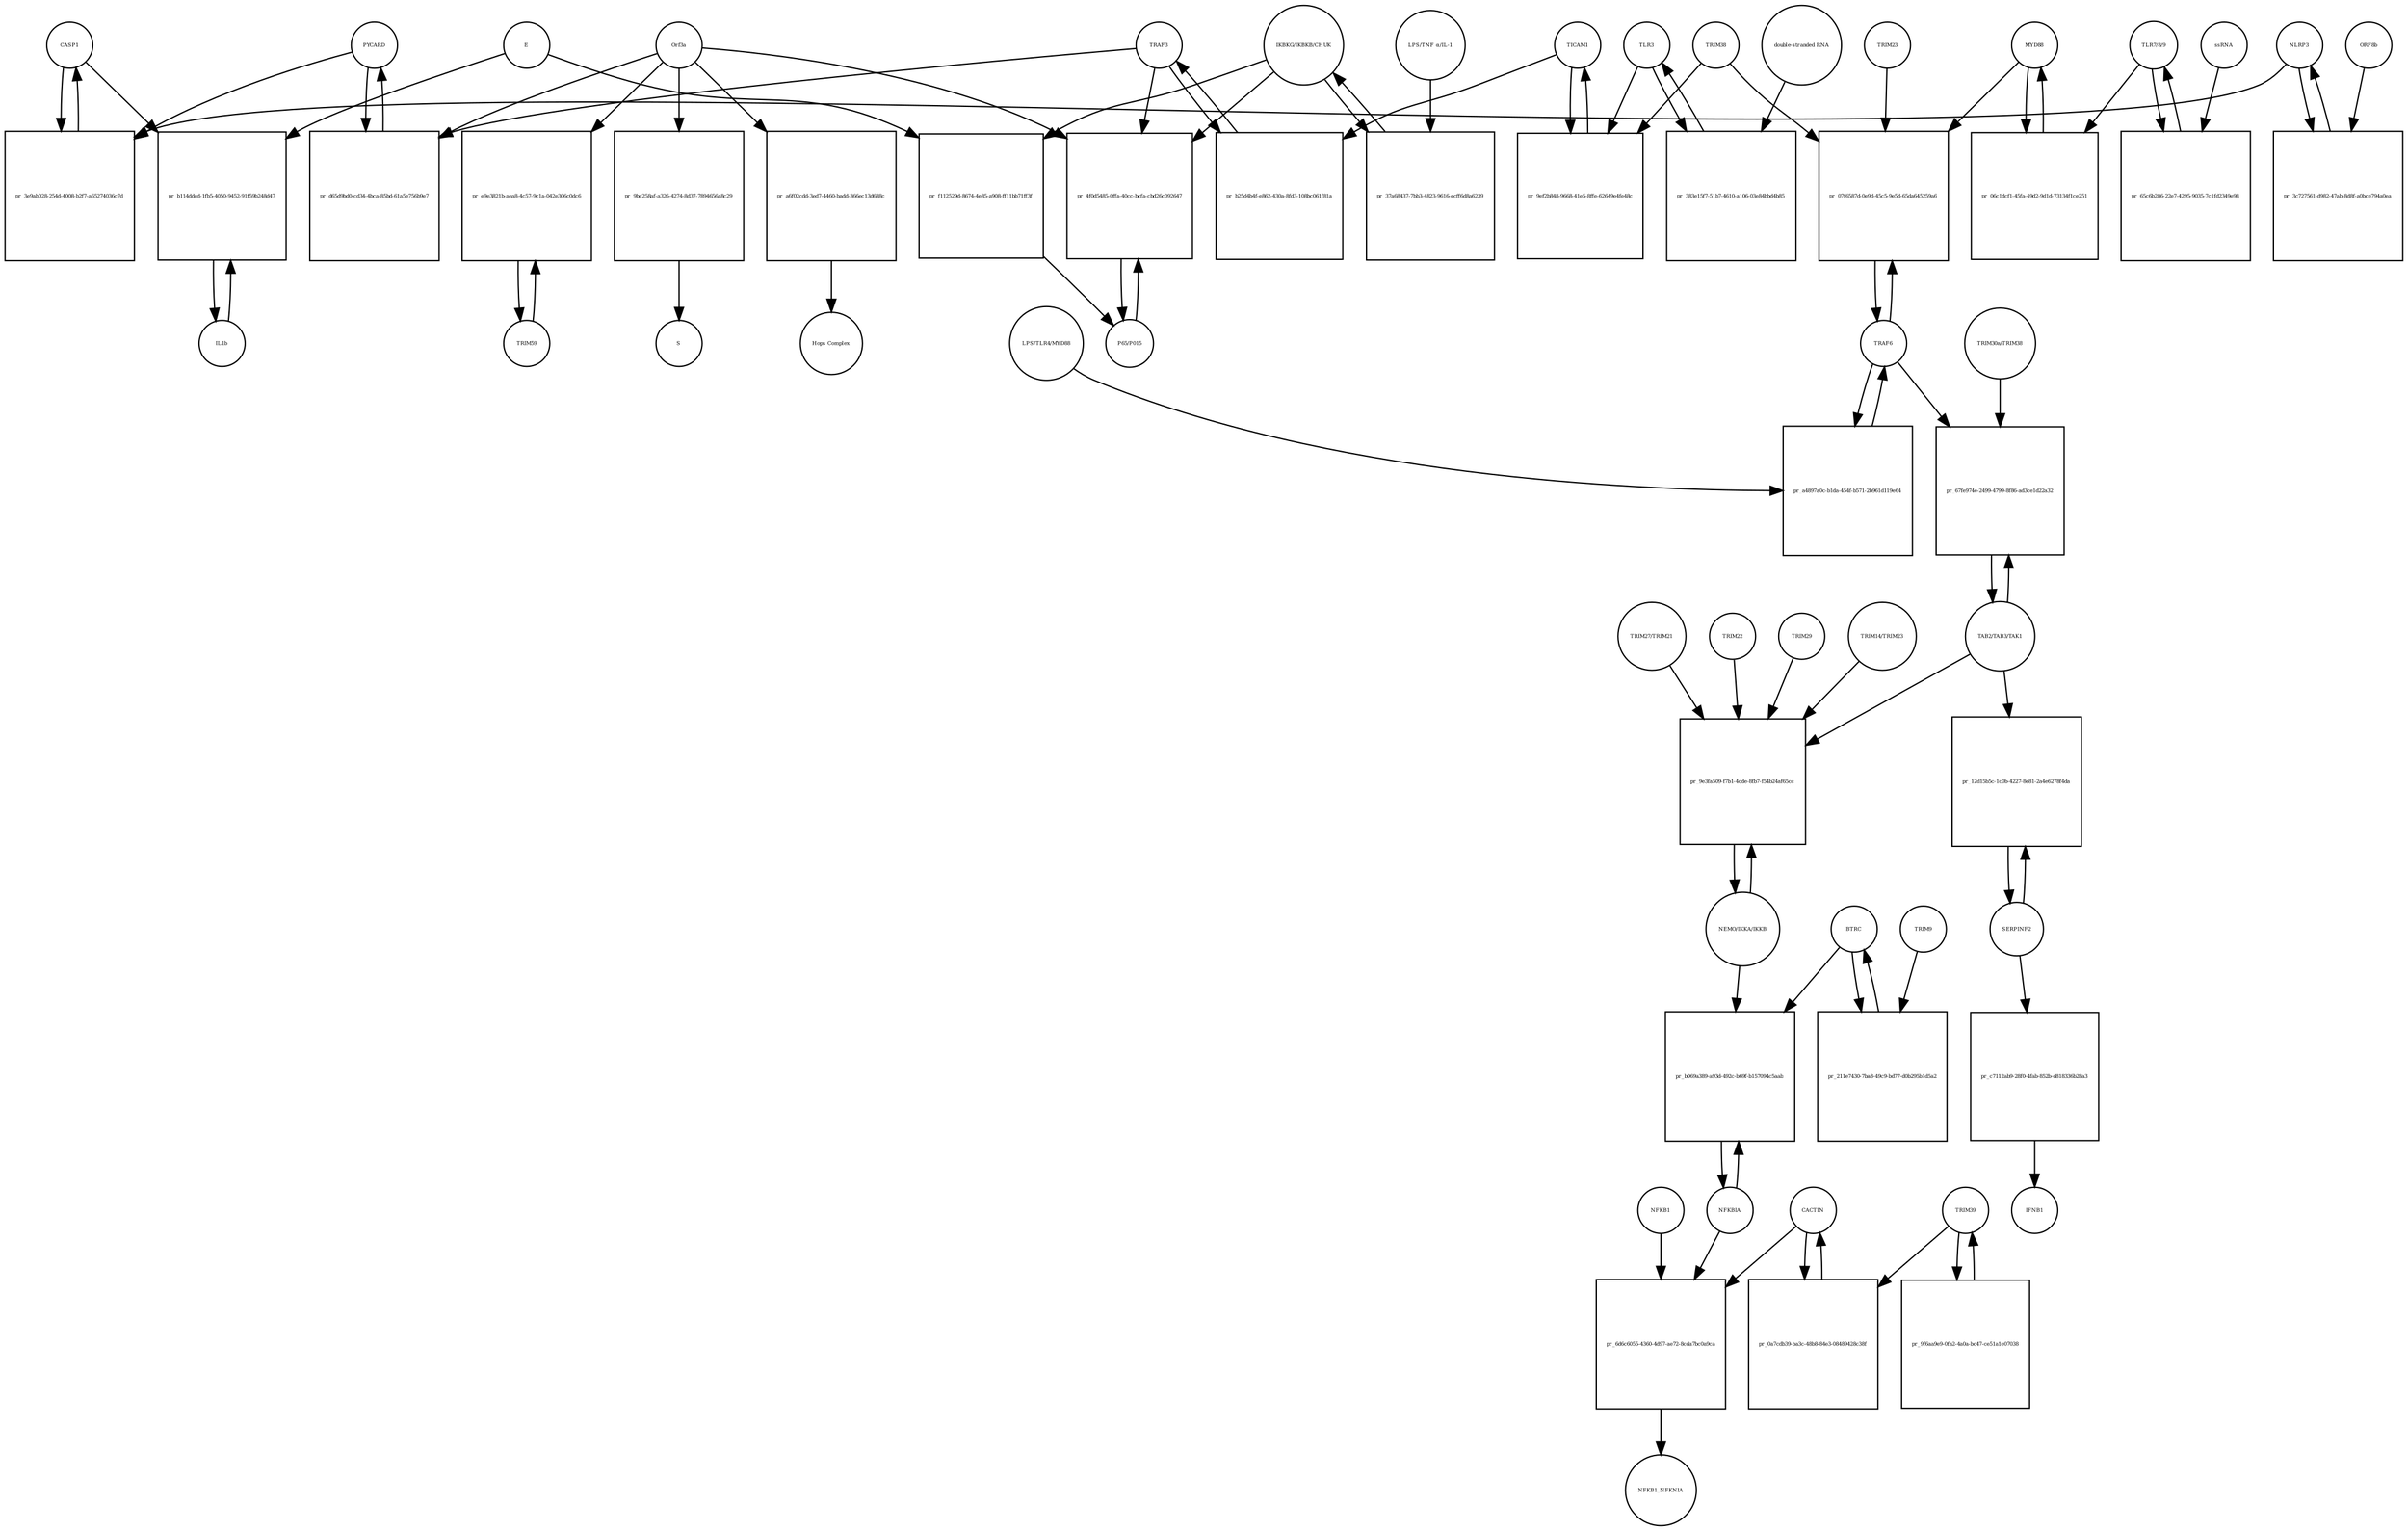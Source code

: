 strict digraph  {
CASP1 [annotation=urn_miriam_hgnc_1499, bipartite=0, cls=macromolecule, fontsize=4, label=CASP1, shape=circle];
"pr_3e9ab028-254d-4008-b2f7-a65274036c7d" [annotation="", bipartite=1, cls=process, fontsize=4, label="pr_3e9ab028-254d-4008-b2f7-a65274036c7d", shape=square];
PYCARD [annotation="", bipartite=0, cls="macromolecule multimer", fontsize=4, label=PYCARD, shape=circle];
NLRP3 [annotation="", bipartite=0, cls="macromolecule multimer", fontsize=4, label=NLRP3, shape=circle];
TRAF6 [annotation=urn_miriam_hgnc_12036, bipartite=0, cls=macromolecule, fontsize=4, label=TRAF6, shape=circle];
"pr_a4897a0c-b1da-454f-b571-2b961d119e64" [annotation="", bipartite=1, cls=process, fontsize=4, label="pr_a4897a0c-b1da-454f-b571-2b961d119e64", shape=square];
"LPS/TLR4/MYD88" [annotation="urn_miriam_hgnc_6121|urn_miriam_hgnc_11850|urn_miriam_hgnc_7562", bipartite=0, cls=complex, fontsize=4, label="LPS/TLR4/MYD88", shape=circle];
NFKBIA [annotation=urn_miriam_hgnc_7797, bipartite=0, cls=macromolecule, fontsize=4, label=NFKBIA, shape=circle];
"pr_b069a389-a93d-492c-b69f-b157094c5aab" [annotation="", bipartite=1, cls=process, fontsize=4, label="pr_b069a389-a93d-492c-b69f-b157094c5aab", shape=square];
BTRC [annotation=urn_miriam_hgnc_1144, bipartite=0, cls=macromolecule, fontsize=4, label=BTRC, shape=circle];
"NEMO/IKKA/IKKB" [annotation="urn_miriam_hgnc_5961|urn_miriam_hgnc_5960|urn_miriam_hgnc_1974", bipartite=0, cls=complex, fontsize=4, label="NEMO/IKKA/IKKB", shape=circle];
IL1b [annotation=urn_miriam_hgnc_5992, bipartite=0, cls=macromolecule, fontsize=4, label=IL1b, shape=circle];
"pr_b114ddcd-1fb5-4050-9452-91f59b248d47" [annotation="", bipartite=1, cls=process, fontsize=4, label="pr_b114ddcd-1fb5-4050-9452-91f59b248d47", shape=square];
E [annotation=urn_miriam_ncbiprotein_1796318600, bipartite=0, cls=macromolecule, fontsize=4, label=E, shape=circle];
SERPINF2 [annotation=urn_miriam_hgnc_9075, bipartite=0, cls=macromolecule, fontsize=4, label=SERPINF2, shape=circle];
"pr_c7112ab9-28f0-4fab-852b-d818336b28a3" [annotation="", bipartite=1, cls=process, fontsize=4, label="pr_c7112ab9-28f0-4fab-852b-d818336b28a3", shape=square];
IFNB1 [annotation=urn_miriam_pubmed_5434, bipartite=0, cls=macromolecule, fontsize=4, label=IFNB1, shape=circle];
TLR3 [annotation=urn_miriam_hgnc_11849, bipartite=0, cls=macromolecule, fontsize=4, label=TLR3, shape=circle];
"pr_383e15f7-51b7-4610-a106-03e84bbd4b85" [annotation="", bipartite=1, cls=process, fontsize=4, label="pr_383e15f7-51b7-4610-a106-03e84bbd4b85", shape=square];
"double-stranded RNA" [annotation="", bipartite=0, cls="nucleic acid feature", fontsize=4, label="double-stranded RNA", shape=circle];
TICAM1 [annotation=urn_miriam_hgnc_18348, bipartite=0, cls=macromolecule, fontsize=4, label=TICAM1, shape=circle];
"pr_9ef2b848-9668-41e5-8ffe-62649e4fe48c" [annotation="", bipartite=1, cls=process, fontsize=4, label="pr_9ef2b848-9668-41e5-8ffe-62649e4fe48c", shape=square];
TRIM38 [annotation=urn_miriam_hgnc_10059, bipartite=0, cls=macromolecule, fontsize=4, label=TRIM38, shape=circle];
TRIM59 [annotation="urn_miriam_pubmed_22588174|urn_miriam_hgnc_30834", bipartite=0, cls=macromolecule, fontsize=4, label=TRIM59, shape=circle];
"pr_e9e3821b-aea8-4c57-9c1a-042e306c0dc6" [annotation="", bipartite=1, cls=process, fontsize=4, label="pr_e9e3821b-aea8-4c57-9c1a-042e306c0dc6", shape=square];
Orf3a [annotation=urn_miriam_uniprot_P0DTC3, bipartite=0, cls=macromolecule, fontsize=4, label=Orf3a, shape=circle];
"TLR7/8/9" [annotation="urn_miriam_hgnc_15633|urn_miriam_hgnc_15632|urn_miriam_hgnc_15631", bipartite=0, cls=complex, fontsize=4, label="TLR7/8/9", shape=circle];
"pr_65c6b286-22e7-4295-9035-7c1fd2349e98" [annotation="", bipartite=1, cls=process, fontsize=4, label="pr_65c6b286-22e7-4295-9035-7c1fd2349e98", shape=square];
ssRNA [annotation="", bipartite=0, cls="nucleic acid feature", fontsize=4, label=ssRNA, shape=circle];
MYD88 [annotation=urn_miriam_hgnc_7562, bipartite=0, cls=macromolecule, fontsize=4, label=MYD88, shape=circle];
"pr_06c1dcf1-45fa-49d2-9d1d-73134f1ce251" [annotation="", bipartite=1, cls=process, fontsize=4, label="pr_06c1dcf1-45fa-49d2-9d1d-73134f1ce251", shape=square];
"pr_07f6587d-0e9d-45c5-9e5d-65da645259a6" [annotation="", bipartite=1, cls=process, fontsize=4, label="pr_07f6587d-0e9d-45c5-9e5d-65da645259a6", shape=square];
TRIM23 [annotation=urn_miriam_hgnc_660, bipartite=0, cls=macromolecule, fontsize=4, label=TRIM23, shape=circle];
"TAB2/TAB3/TAK1" [annotation="urn_miriam_hgnc_17075|urn_miriam_hgnc_30681|urn_miriam_hgnc_6859", bipartite=0, cls=complex, fontsize=4, label="TAB2/TAB3/TAK1", shape=circle];
"pr_67fe974e-2499-4799-8f86-ad3ce1d22a32" [annotation="", bipartite=1, cls=process, fontsize=4, label="pr_67fe974e-2499-4799-8f86-ad3ce1d22a32", shape=square];
"TRIM30a/TRIM38" [annotation="urn_miriam_hgnc_10059|urn_miriam_uniprot_P15533", bipartite=0, cls=complex, fontsize=4, label="TRIM30a/TRIM38", shape=circle];
"pr_9e3fa509-f7b1-4cde-8fb7-f54b24af65cc" [annotation="", bipartite=1, cls=process, fontsize=4, label="pr_9e3fa509-f7b1-4cde-8fb7-f54b24af65cc", shape=square];
TRIM22 [annotation=urn_miriam_hgnc_16379, bipartite=0, cls=macromolecule, fontsize=4, label=TRIM22, shape=circle];
TRIM29 [annotation=urn_miriam_hgnc_17274, bipartite=0, cls=macromolecule, fontsize=4, label=TRIM29, shape=circle];
"TRIM14/TRIM23" [annotation="urn_miriam_hgnc_16283|urn_miriam_hgnc_660", bipartite=0, cls=complex, fontsize=4, label="TRIM14/TRIM23", shape=circle];
"TRIM27/TRIM21" [annotation="urn_miriam_hgnc_9975|urn_miriam_hgnc_11312", bipartite=0, cls=complex, fontsize=4, label="TRIM27/TRIM21", shape=circle];
"pr_12d15b5c-1c0b-4227-8e81-2a4e6278f4da" [annotation="", bipartite=1, cls=process, fontsize=4, label="pr_12d15b5c-1c0b-4227-8e81-2a4e6278f4da", shape=square];
TRAF3 [annotation=urn_miriam_hgnc_12033, bipartite=0, cls=macromolecule, fontsize=4, label=TRAF3, shape=circle];
"pr_b25d4b4f-e862-430a-8fd3-108bc061f81a" [annotation="", bipartite=1, cls=process, fontsize=4, label="pr_b25d4b4f-e862-430a-8fd3-108bc061f81a", shape=square];
NFKB1 [annotation=urn_miriam_hgnc_7794, bipartite=0, cls=macromolecule, fontsize=4, label=NFKB1, shape=circle];
"pr_6d6c6055-4360-4d97-ae72-8cda7bc0a9ca" [annotation="", bipartite=1, cls=process, fontsize=4, label="pr_6d6c6055-4360-4d97-ae72-8cda7bc0a9ca", shape=square];
NFKB1_NFKNIA [annotation="", bipartite=0, cls=complex, fontsize=4, label=NFKB1_NFKNIA, shape=circle];
CACTIN [annotation=urn_miriam_hgnc_29938, bipartite=0, cls=macromolecule, fontsize=4, label=CACTIN, shape=circle];
"IKBKG/IKBKB/CHUK" [annotation="urn_miriam_hgnc_5961|urn_miriam_hgnc_5960|urn_miriam_hgnc_1974", bipartite=0, cls=complex, fontsize=4, label="IKBKG/IKBKB/CHUK", shape=circle];
"pr_37a68437-7bb3-4823-9616-ecff6d8a6239" [annotation="", bipartite=1, cls=process, fontsize=4, label="pr_37a68437-7bb3-4823-9616-ecff6d8a6239", shape=square];
"LPS/TNF α/IL-1" [annotation="urn_miriam_hgnc_6121|urn_miriam_hgnc_11916|urn_miriam_hgnc_5991", bipartite=0, cls=complex, fontsize=4, label="LPS/TNF α/IL-1", shape=circle];
"pr_9bc258af-a326-4274-8d37-7894656a8c29" [annotation="", bipartite=1, cls=process, fontsize=4, label="pr_9bc258af-a326-4274-8d37-7894656a8c29", shape=square];
S [annotation=urn_miriam_uniprot_P0DTC2, bipartite=0, cls=macromolecule, fontsize=4, label=S, shape=circle];
"P65/P015" [annotation="urn_miriam_hgnc_9955|urn_miriam_hgnc_7794", bipartite=0, cls=complex, fontsize=4, label="P65/P015", shape=circle];
"pr_4f0d5485-0ffa-40cc-bcfa-cbd26c092647" [annotation="", bipartite=1, cls=process, fontsize=4, label="pr_4f0d5485-0ffa-40cc-bcfa-cbd26c092647", shape=square];
"pr_d65d9bd0-cd34-4bca-85bd-61a5e756b9e7" [annotation="", bipartite=1, cls=process, fontsize=4, label="pr_d65d9bd0-cd34-4bca-85bd-61a5e756b9e7", shape=square];
"pr_3c727561-d982-47ab-8d8f-a0bce794a0ea" [annotation="", bipartite=1, cls=process, fontsize=4, label="pr_3c727561-d982-47ab-8d8f-a0bce794a0ea", shape=square];
ORF8b [annotation=urn_miriam_ncbiprotein_BCD58760, bipartite=0, cls=macromolecule, fontsize=4, label=ORF8b, shape=circle];
"pr_211e7430-7ba8-49c9-bd77-d0b295b1d5a2" [annotation="", bipartite=1, cls=process, fontsize=4, label="pr_211e7430-7ba8-49c9-bd77-d0b295b1d5a2", shape=square];
TRIM9 [annotation=urn_miriam_hgnc_16288, bipartite=0, cls=macromolecule, fontsize=4, label=TRIM9, shape=circle];
"pr_f112529d-8674-4e85-a908-ff11bb71ff3f" [annotation="", bipartite=1, cls=process, fontsize=4, label="pr_f112529d-8674-4e85-a908-ff11bb71ff3f", shape=square];
"pr_0a7cdb39-ba3c-48b8-84e3-08489428c38f" [annotation="", bipartite=1, cls=process, fontsize=4, label="pr_0a7cdb39-ba3c-48b8-84e3-08489428c38f", shape=square];
TRIM39 [annotation=urn_miriam_hgnc_10065, bipartite=0, cls=macromolecule, fontsize=4, label=TRIM39, shape=circle];
"pr_9f6aa9e9-0fa2-4a0a-bc47-ce51a1e07038" [annotation="", bipartite=1, cls=process, fontsize=4, label="pr_9f6aa9e9-0fa2-4a0a-bc47-ce51a1e07038", shape=square];
"pr_a6f02cdd-3ed7-4460-badd-366ec13d688c" [annotation="", bipartite=1, cls=process, fontsize=4, label="pr_a6f02cdd-3ed7-4460-badd-366ec13d688c", shape=square];
"Hops Complex" [annotation="urn_miriam_uniprot_J9TC74|urn_miriam_hgnc_14583|urn_miriam_hgnc_20593|urn_miriam_hgnc_24048|urn_miriam_hgnc_5013|urn_miriam_hgnc_20266", bipartite=0, cls=complex, fontsize=4, label="Hops Complex", shape=circle];
CASP1 -> "pr_3e9ab028-254d-4008-b2f7-a65274036c7d"  [annotation="", interaction_type=consumption];
CASP1 -> "pr_b114ddcd-1fb5-4050-9452-91f59b248d47"  [annotation=urn_miriam_pubmed_31034780, interaction_type=catalysis];
"pr_3e9ab028-254d-4008-b2f7-a65274036c7d" -> CASP1  [annotation="", interaction_type=production];
PYCARD -> "pr_3e9ab028-254d-4008-b2f7-a65274036c7d"  [annotation="", interaction_type=consumption];
PYCARD -> "pr_d65d9bd0-cd34-4bca-85bd-61a5e756b9e7"  [annotation="", interaction_type=consumption];
NLRP3 -> "pr_3e9ab028-254d-4008-b2f7-a65274036c7d"  [annotation="", interaction_type=consumption];
NLRP3 -> "pr_3c727561-d982-47ab-8d8f-a0bce794a0ea"  [annotation="", interaction_type=consumption];
TRAF6 -> "pr_a4897a0c-b1da-454f-b571-2b961d119e64"  [annotation="", interaction_type=consumption];
TRAF6 -> "pr_07f6587d-0e9d-45c5-9e5d-65da645259a6"  [annotation="", interaction_type=consumption];
TRAF6 -> "pr_67fe974e-2499-4799-8f86-ad3ce1d22a32"  [annotation="urn_miriam_pubmed_23758787|urn_miriam_pubmed_25172371|urn_miriam_pubmed_18345001", interaction_type="necessary stimulation"];
"pr_a4897a0c-b1da-454f-b571-2b961d119e64" -> TRAF6  [annotation="", interaction_type=production];
"LPS/TLR4/MYD88" -> "pr_a4897a0c-b1da-454f-b571-2b961d119e64"  [annotation=urn_miriam_pubmed_23758787, interaction_type=catalysis];
NFKBIA -> "pr_b069a389-a93d-492c-b69f-b157094c5aab"  [annotation="", interaction_type=consumption];
NFKBIA -> "pr_6d6c6055-4360-4d97-ae72-8cda7bc0a9ca"  [annotation="", interaction_type=consumption];
"pr_b069a389-a93d-492c-b69f-b157094c5aab" -> NFKBIA  [annotation="", interaction_type=production];
BTRC -> "pr_b069a389-a93d-492c-b69f-b157094c5aab"  [annotation=urn_miriam_pubmed_21135871, interaction_type=catalysis];
BTRC -> "pr_211e7430-7ba8-49c9-bd77-d0b295b1d5a2"  [annotation="", interaction_type=consumption];
"NEMO/IKKA/IKKB" -> "pr_b069a389-a93d-492c-b69f-b157094c5aab"  [annotation=urn_miriam_pubmed_21135871, interaction_type=catalysis];
"NEMO/IKKA/IKKB" -> "pr_9e3fa509-f7b1-4cde-8fb7-f54b24af65cc"  [annotation="", interaction_type=consumption];
IL1b -> "pr_b114ddcd-1fb5-4050-9452-91f59b248d47"  [annotation="", interaction_type=consumption];
"pr_b114ddcd-1fb5-4050-9452-91f59b248d47" -> IL1b  [annotation="", interaction_type=production];
E -> "pr_b114ddcd-1fb5-4050-9452-91f59b248d47"  [annotation=urn_miriam_pubmed_31034780, interaction_type=catalysis];
E -> "pr_f112529d-8674-4e85-a908-ff11bb71ff3f"  [annotation="urn_miriam_pubmed_32172672|urn_miriam_taxonomy_2697049", interaction_type="necessary stimulation"];
SERPINF2 -> "pr_c7112ab9-28f0-4fab-852b-d818336b28a3"  [annotation="", interaction_type=consumption];
SERPINF2 -> "pr_12d15b5c-1c0b-4227-8e81-2a4e6278f4da"  [annotation="", interaction_type=consumption];
"pr_c7112ab9-28f0-4fab-852b-d818336b28a3" -> IFNB1  [annotation="", interaction_type=production];
TLR3 -> "pr_383e15f7-51b7-4610-a106-03e84bbd4b85"  [annotation="", interaction_type=consumption];
TLR3 -> "pr_9ef2b848-9668-41e5-8ffe-62649e4fe48c"  [annotation="urn_miriam_pubmed_23758787|urn_miriam_pubmed_22539786", interaction_type="necessary stimulation"];
"pr_383e15f7-51b7-4610-a106-03e84bbd4b85" -> TLR3  [annotation="", interaction_type=production];
"double-stranded RNA" -> "pr_383e15f7-51b7-4610-a106-03e84bbd4b85"  [annotation=urn_miriam_pubmed_23758787, interaction_type="necessary stimulation"];
TICAM1 -> "pr_9ef2b848-9668-41e5-8ffe-62649e4fe48c"  [annotation="", interaction_type=consumption];
TICAM1 -> "pr_b25d4b4f-e862-430a-8fd3-108bc061f81a"  [annotation=urn_miriam_pubmed_28829373, interaction_type="necessary stimulation"];
"pr_9ef2b848-9668-41e5-8ffe-62649e4fe48c" -> TICAM1  [annotation="", interaction_type=production];
TRIM38 -> "pr_9ef2b848-9668-41e5-8ffe-62649e4fe48c"  [annotation="urn_miriam_pubmed_23758787|urn_miriam_pubmed_22539786", interaction_type=inhibition];
TRIM38 -> "pr_07f6587d-0e9d-45c5-9e5d-65da645259a6"  [annotation="urn_miriam_pubmed_15361868|urn_miriam_pubmed_22539786|urn_miriam_pubmed_20724660", interaction_type=inhibition];
TRIM59 -> "pr_e9e3821b-aea8-4c57-9c1a-042e306c0dc6"  [annotation="", interaction_type=consumption];
"pr_e9e3821b-aea8-4c57-9c1a-042e306c0dc6" -> TRIM59  [annotation="", interaction_type=production];
Orf3a -> "pr_e9e3821b-aea8-4c57-9c1a-042e306c0dc6"  [annotation=urn_miriam_pubmed_28829373, interaction_type="necessary stimulation"];
Orf3a -> "pr_9bc258af-a326-4274-8d37-7894656a8c29"  [annotation=urn_miriam_pubmed_32172672, interaction_type="necessary stimulation"];
Orf3a -> "pr_4f0d5485-0ffa-40cc-bcfa-cbd26c092647"  [annotation="urn_miriam_pubmed_31034780|urn_miriam_pubmed_32172672", interaction_type="necessary stimulation"];
Orf3a -> "pr_d65d9bd0-cd34-4bca-85bd-61a5e756b9e7"  [annotation=urn_miriam_pubmed_32172672, interaction_type="necessary stimulation"];
Orf3a -> "pr_a6f02cdd-3ed7-4460-badd-366ec13d688c"  [annotation="urn_miriam_pubmed_15316659|urn_miriam_pubmed_17715238|urn_miriam_pubmed_25375324|urn_miriam_pubmed_19590927", interaction_type="necessary stimulation"];
"TLR7/8/9" -> "pr_65c6b286-22e7-4295-9035-7c1fd2349e98"  [annotation="", interaction_type=consumption];
"TLR7/8/9" -> "pr_06c1dcf1-45fa-49d2-9d1d-73134f1ce251"  [annotation=urn_miriam_pubmed_15361868, interaction_type="necessary stimulation"];
"pr_65c6b286-22e7-4295-9035-7c1fd2349e98" -> "TLR7/8/9"  [annotation="", interaction_type=production];
ssRNA -> "pr_65c6b286-22e7-4295-9035-7c1fd2349e98"  [annotation=urn_miriam_pubmed_21782231, interaction_type="necessary stimulation"];
MYD88 -> "pr_06c1dcf1-45fa-49d2-9d1d-73134f1ce251"  [annotation="", interaction_type=consumption];
MYD88 -> "pr_07f6587d-0e9d-45c5-9e5d-65da645259a6"  [annotation="urn_miriam_pubmed_15361868|urn_miriam_pubmed_22539786|urn_miriam_pubmed_20724660", interaction_type="necessary stimulation"];
"pr_06c1dcf1-45fa-49d2-9d1d-73134f1ce251" -> MYD88  [annotation="", interaction_type=production];
"pr_07f6587d-0e9d-45c5-9e5d-65da645259a6" -> TRAF6  [annotation="", interaction_type=production];
TRIM23 -> "pr_07f6587d-0e9d-45c5-9e5d-65da645259a6"  [annotation="urn_miriam_pubmed_15361868|urn_miriam_pubmed_22539786|urn_miriam_pubmed_20724660", interaction_type="necessary stimulation"];
"TAB2/TAB3/TAK1" -> "pr_67fe974e-2499-4799-8f86-ad3ce1d22a32"  [annotation="", interaction_type=consumption];
"TAB2/TAB3/TAK1" -> "pr_9e3fa509-f7b1-4cde-8fb7-f54b24af65cc"  [annotation="urn_miriam_pubmed_23758787|urn_miriam_pubmed_23408607|urn_miriam_pubmed_26358190|urn_miriam_pubmed_27695001|urn_miriam_pubmed_24379373|urn_miriam_pubmed_20724660", interaction_type="necessary stimulation"];
"TAB2/TAB3/TAK1" -> "pr_12d15b5c-1c0b-4227-8e81-2a4e6278f4da"  [annotation=urn_miriam_pubmed_17706453, interaction_type="necessary stimulation"];
"pr_67fe974e-2499-4799-8f86-ad3ce1d22a32" -> "TAB2/TAB3/TAK1"  [annotation="", interaction_type=production];
"TRIM30a/TRIM38" -> "pr_67fe974e-2499-4799-8f86-ad3ce1d22a32"  [annotation="urn_miriam_pubmed_23758787|urn_miriam_pubmed_25172371|urn_miriam_pubmed_18345001", interaction_type=inhibition];
"pr_9e3fa509-f7b1-4cde-8fb7-f54b24af65cc" -> "NEMO/IKKA/IKKB"  [annotation="", interaction_type=production];
TRIM22 -> "pr_9e3fa509-f7b1-4cde-8fb7-f54b24af65cc"  [annotation="urn_miriam_pubmed_23758787|urn_miriam_pubmed_23408607|urn_miriam_pubmed_26358190|urn_miriam_pubmed_27695001|urn_miriam_pubmed_24379373|urn_miriam_pubmed_20724660", interaction_type=inhibition];
TRIM29 -> "pr_9e3fa509-f7b1-4cde-8fb7-f54b24af65cc"  [annotation="urn_miriam_pubmed_23758787|urn_miriam_pubmed_23408607|urn_miriam_pubmed_26358190|urn_miriam_pubmed_27695001|urn_miriam_pubmed_24379373|urn_miriam_pubmed_20724660", interaction_type=inhibition];
"TRIM14/TRIM23" -> "pr_9e3fa509-f7b1-4cde-8fb7-f54b24af65cc"  [annotation="urn_miriam_pubmed_23758787|urn_miriam_pubmed_23408607|urn_miriam_pubmed_26358190|urn_miriam_pubmed_27695001|urn_miriam_pubmed_24379373|urn_miriam_pubmed_20724660", interaction_type="necessary stimulation"];
"TRIM27/TRIM21" -> "pr_9e3fa509-f7b1-4cde-8fb7-f54b24af65cc"  [annotation="urn_miriam_pubmed_23758787|urn_miriam_pubmed_23408607|urn_miriam_pubmed_26358190|urn_miriam_pubmed_27695001|urn_miriam_pubmed_24379373|urn_miriam_pubmed_20724660", interaction_type=inhibition];
"pr_12d15b5c-1c0b-4227-8e81-2a4e6278f4da" -> SERPINF2  [annotation="", interaction_type=production];
TRAF3 -> "pr_b25d4b4f-e862-430a-8fd3-108bc061f81a"  [annotation="", interaction_type=consumption];
TRAF3 -> "pr_4f0d5485-0ffa-40cc-bcfa-cbd26c092647"  [annotation="urn_miriam_pubmed_31034780|urn_miriam_pubmed_32172672", interaction_type=catalysis];
TRAF3 -> "pr_d65d9bd0-cd34-4bca-85bd-61a5e756b9e7"  [annotation=urn_miriam_pubmed_32172672, interaction_type=catalysis];
"pr_b25d4b4f-e862-430a-8fd3-108bc061f81a" -> TRAF3  [annotation="", interaction_type=production];
NFKB1 -> "pr_6d6c6055-4360-4d97-ae72-8cda7bc0a9ca"  [annotation="", interaction_type=consumption];
"pr_6d6c6055-4360-4d97-ae72-8cda7bc0a9ca" -> NFKB1_NFKNIA  [annotation="", interaction_type=production];
CACTIN -> "pr_6d6c6055-4360-4d97-ae72-8cda7bc0a9ca"  [annotation=urn_miriam_pubmed_26999213, interaction_type=inhibition];
CACTIN -> "pr_0a7cdb39-ba3c-48b8-84e3-08489428c38f"  [annotation="", interaction_type=consumption];
"IKBKG/IKBKB/CHUK" -> "pr_37a68437-7bb3-4823-9616-ecff6d8a6239"  [annotation="", interaction_type=consumption];
"IKBKG/IKBKB/CHUK" -> "pr_4f0d5485-0ffa-40cc-bcfa-cbd26c092647"  [annotation="urn_miriam_pubmed_31034780|urn_miriam_pubmed_32172672", interaction_type=catalysis];
"IKBKG/IKBKB/CHUK" -> "pr_f112529d-8674-4e85-a908-ff11bb71ff3f"  [annotation="", interaction_type=consumption];
"pr_37a68437-7bb3-4823-9616-ecff6d8a6239" -> "IKBKG/IKBKB/CHUK"  [annotation="", interaction_type=production];
"LPS/TNF α/IL-1" -> "pr_37a68437-7bb3-4823-9616-ecff6d8a6239"  [annotation="urn_miriam_pubmed_32172672|urn_miriam_taxonomy_2697049", interaction_type=catalysis];
"pr_9bc258af-a326-4274-8d37-7894656a8c29" -> S  [annotation="", interaction_type=production];
"P65/P015" -> "pr_4f0d5485-0ffa-40cc-bcfa-cbd26c092647"  [annotation="", interaction_type=consumption];
"pr_4f0d5485-0ffa-40cc-bcfa-cbd26c092647" -> "P65/P015"  [annotation="", interaction_type=production];
"pr_d65d9bd0-cd34-4bca-85bd-61a5e756b9e7" -> PYCARD  [annotation="", interaction_type=production];
"pr_3c727561-d982-47ab-8d8f-a0bce794a0ea" -> NLRP3  [annotation="", interaction_type=production];
ORF8b -> "pr_3c727561-d982-47ab-8d8f-a0bce794a0ea"  [annotation=urn_miriam_pubmed_32172672, interaction_type="necessary stimulation"];
"pr_211e7430-7ba8-49c9-bd77-d0b295b1d5a2" -> BTRC  [annotation="", interaction_type=production];
TRIM9 -> "pr_211e7430-7ba8-49c9-bd77-d0b295b1d5a2"  [annotation=urn_miriam_pubmed_21135871, interaction_type=inhibition];
"pr_f112529d-8674-4e85-a908-ff11bb71ff3f" -> "P65/P015"  [annotation="", interaction_type=production];
"pr_0a7cdb39-ba3c-48b8-84e3-08489428c38f" -> CACTIN  [annotation="", interaction_type=production];
TRIM39 -> "pr_0a7cdb39-ba3c-48b8-84e3-08489428c38f"  [annotation=urn_miriam_pubmed_26999213, interaction_type="necessary stimulation"];
TRIM39 -> "pr_9f6aa9e9-0fa2-4a0a-bc47-ce51a1e07038"  [annotation="", interaction_type=consumption];
"pr_9f6aa9e9-0fa2-4a0a-bc47-ce51a1e07038" -> TRIM39  [annotation="", interaction_type=production];
"pr_a6f02cdd-3ed7-4460-badd-366ec13d688c" -> "Hops Complex"  [annotation="", interaction_type=production];
}
